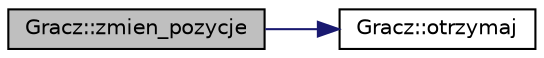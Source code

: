 digraph "Gracz::zmien_pozycje"
{
 // LATEX_PDF_SIZE
  edge [fontname="Helvetica",fontsize="10",labelfontname="Helvetica",labelfontsize="10"];
  node [fontname="Helvetica",fontsize="10",shape=record];
  rankdir="LR";
  Node1 [label="Gracz::zmien_pozycje",height=0.2,width=0.4,color="black", fillcolor="grey75", style="filled", fontcolor="black",tooltip="zmienia pozycje gracza o podana odleglosc"];
  Node1 -> Node2 [color="midnightblue",fontsize="10",style="solid"];
  Node2 [label="Gracz::otrzymaj",height=0.2,width=0.4,color="black", fillcolor="white", style="filled",URL="$class_gracz.html#adc70b43039dcdfe80daf97e4fae8f994",tooltip=" "];
}
